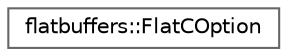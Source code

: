 digraph "Graphical Class Hierarchy"
{
 // LATEX_PDF_SIZE
  bgcolor="transparent";
  edge [fontname=Helvetica,fontsize=10,labelfontname=Helvetica,labelfontsize=10];
  node [fontname=Helvetica,fontsize=10,shape=box,height=0.2,width=0.4];
  rankdir="LR";
  Node0 [id="Node000000",label="flatbuffers::FlatCOption",height=0.2,width=0.4,color="grey40", fillcolor="white", style="filled",URL="$structflatbuffers_1_1FlatCOption.html",tooltip=" "];
}
